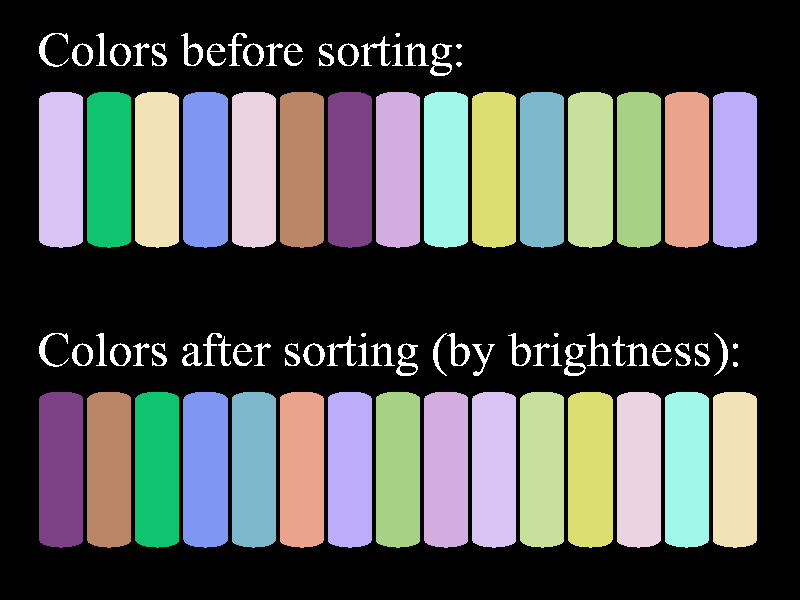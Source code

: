 //	Persistence of Vision Raytracer Version 3.5 Scene Description File
//	Author: Juha Nieminen
//	Description:
// Example scene demonstrating the use of the Sort_Array() macro.
//
// -w320 -h240
// -w800 -h600 +a0.3

camera { orthographic location -z*10 look_at 0 }
#default { finish { phong 1 phong_size 5 } }

light_source { < 100, 200,-300>, color 1.5 }
light_source { <-300, 100,-200>, color 1.0 }

#include "arrays.inc"

// Sorting an array of numbers:
// ---------------------------
#declare NumbersAmount = 20;
#declare Numbers = array[NumbersAmount];

#debug "\n*** Contents of the array before sorting: ***\n"

#declare S = seed(5);
#declare Ind = 0;
#while(Ind < NumbersAmount)
  #declare Numbers[Ind] = int(100*rand(S));
  #debug concat(" ", str(Numbers[Ind],0,0))
  #declare Ind = Ind+1;
#end

#debug "\n\n*** Contents of the array after sorting: ***\n"

Sort_Array(Numbers)

#declare Ind = 0;
#while(Ind < NumbersAmount)
  #debug concat(" ", str(Numbers[Ind],0,0))
  #declare Ind = Ind+1;
#end
#debug "\n\n"


// Sorting an array of colors:
// --------------------------
#declare ColorsAmount = 15;
#declare Colors = array[ColorsAmount];

#declare S = seed(4);
#declare Ind = 0;
#while(Ind < ColorsAmount)
  #declare Colors[Ind] = <rand(S), rand(S), rand(S)>;
  #declare Ind = Ind+1;
#end

#macro CreateBoxes(yCoord)
  #declare Width = 11/ColorsAmount;
  #declare Ind = 0;
  #while(Ind < ColorsAmount)
    cylinder
    { 0*y, 2.5*y, Width/2 rotate -20*x
      pigment { rgb Colors[Ind] }
      translate <-6+12*Ind/ColorsAmount+Width/2, yCoord>
    }
    #declare Ind = Ind+1;
  #end
#end

text
{ ttf "timrom.ttf", "Colors before sorting:", .1, 0
  pigment { rgb 1 }
  scale .8
  translate <-6, 3.9>
}

CreateBoxes(1)

text
{ ttf "timrom.ttf", "Colors after sorting (by brightness):", .1, 0
  pigment { rgb 1 }
  scale .8
  translate <-6, -1.1>
}

// Comparison macro which compares colors by brightness:
#macro Sort_Compare(Array, I1, I2)
  (Array[I1].gray < Array[I2].gray)
#end

Sort_Array(Colors)
CreateBoxes(-4)
